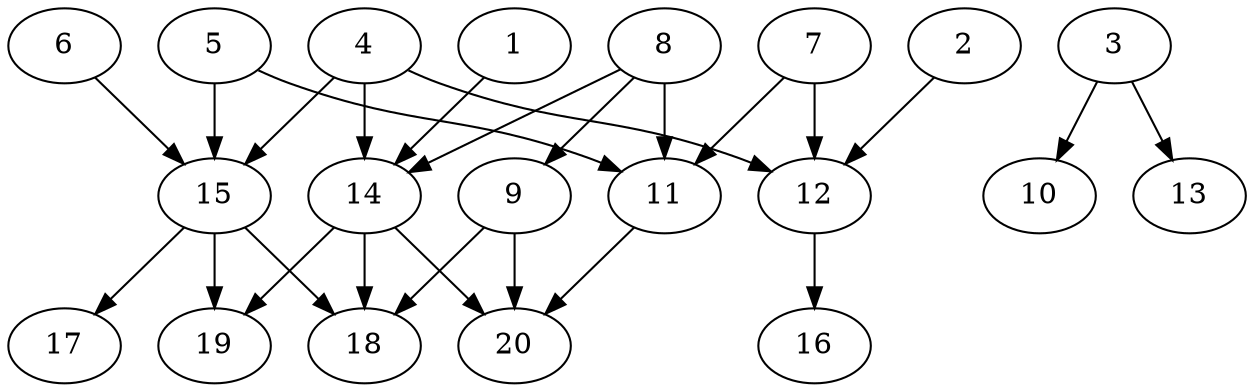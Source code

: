 // DAG automatically generated by daggen at Sat Jul 27 15:38:13 2019
// ./daggen --dot -n 20 --ccr 0.3 --fat 0.6 --regular 0.5 --density 0.4 --mindata 5242880 --maxdata 52428800 
digraph G {
  1 [size="162935467", alpha="0.14", expect_size="48880640"] 
  1 -> 14 [size ="48880640"]
  2 [size="136366080", alpha="0.09", expect_size="40909824"] 
  2 -> 12 [size ="40909824"]
  3 [size="74243413", alpha="0.15", expect_size="22273024"] 
  3 -> 10 [size ="22273024"]
  3 -> 13 [size ="22273024"]
  4 [size="153388373", alpha="0.10", expect_size="46016512"] 
  4 -> 12 [size ="46016512"]
  4 -> 14 [size ="46016512"]
  4 -> 15 [size ="46016512"]
  5 [size="114749440", alpha="0.19", expect_size="34424832"] 
  5 -> 11 [size ="34424832"]
  5 -> 15 [size ="34424832"]
  6 [size="43984213", alpha="0.03", expect_size="13195264"] 
  6 -> 15 [size ="13195264"]
  7 [size="143544320", alpha="0.03", expect_size="43063296"] 
  7 -> 11 [size ="43063296"]
  7 -> 12 [size ="43063296"]
  8 [size="120668160", alpha="0.02", expect_size="36200448"] 
  8 -> 9 [size ="36200448"]
  8 -> 11 [size ="36200448"]
  8 -> 14 [size ="36200448"]
  9 [size="21073920", alpha="0.17", expect_size="6322176"] 
  9 -> 18 [size ="6322176"]
  9 -> 20 [size ="6322176"]
  10 [size="106943147", alpha="0.11", expect_size="32082944"] 
  11 [size="32054613", alpha="0.15", expect_size="9616384"] 
  11 -> 20 [size ="9616384"]
  12 [size="144093867", alpha="0.01", expect_size="43228160"] 
  12 -> 16 [size ="43228160"]
  13 [size="59190613", alpha="0.15", expect_size="17757184"] 
  14 [size="18920107", alpha="0.10", expect_size="5676032"] 
  14 -> 18 [size ="5676032"]
  14 -> 19 [size ="5676032"]
  14 -> 20 [size ="5676032"]
  15 [size="95191040", alpha="0.09", expect_size="28557312"] 
  15 -> 17 [size ="28557312"]
  15 -> 18 [size ="28557312"]
  15 -> 19 [size ="28557312"]
  16 [size="83633493", alpha="0.01", expect_size="25090048"] 
  17 [size="106212693", alpha="0.16", expect_size="31863808"] 
  18 [size="126631253", alpha="0.04", expect_size="37989376"] 
  19 [size="140243627", alpha="0.12", expect_size="42073088"] 
  20 [size="114599253", alpha="0.20", expect_size="34379776"] 
}
